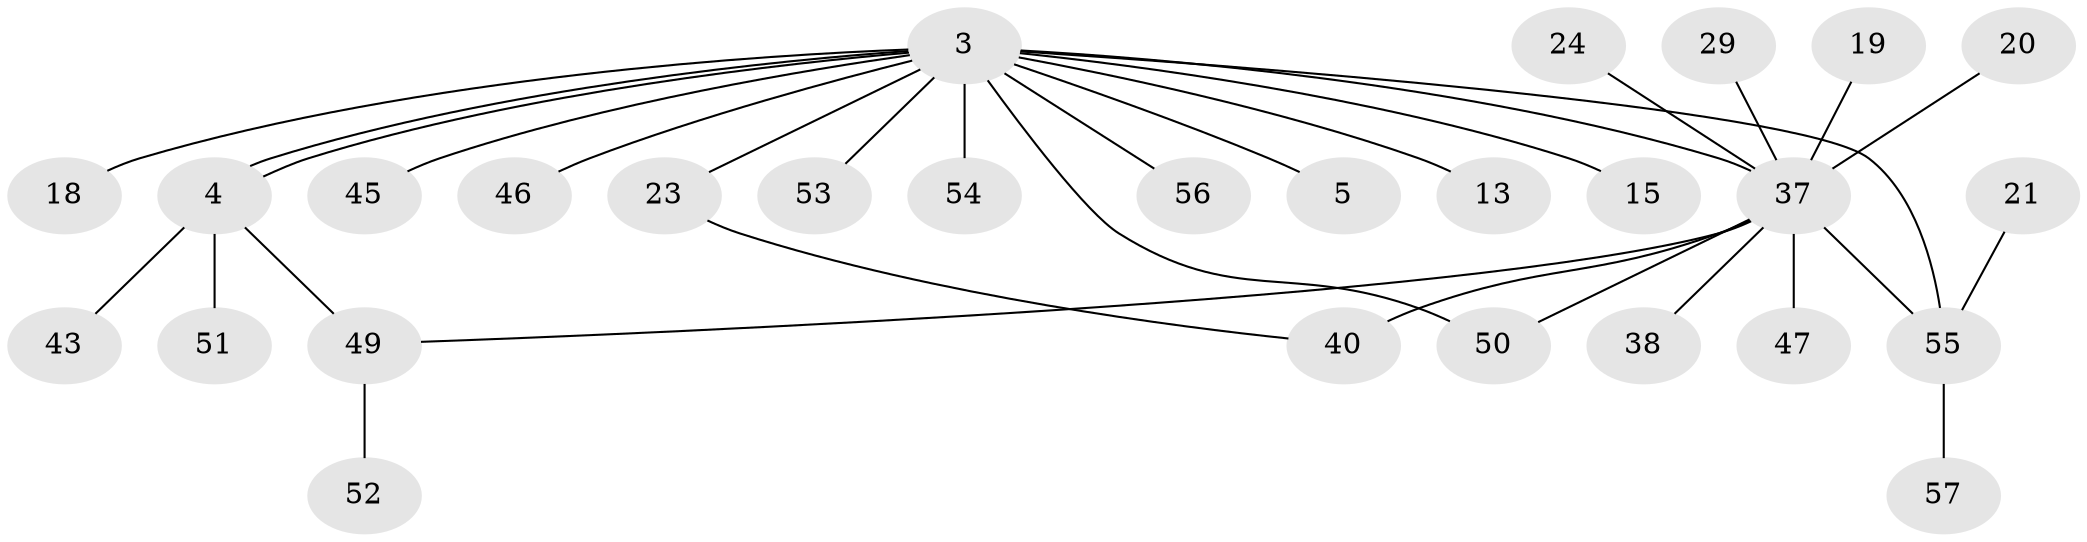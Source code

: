 // original degree distribution, {6: 0.017543859649122806, 20: 0.017543859649122806, 11: 0.017543859649122806, 7: 0.03508771929824561, 1: 0.40350877192982454, 4: 0.03508771929824561, 12: 0.017543859649122806, 2: 0.2631578947368421, 3: 0.17543859649122806, 8: 0.017543859649122806}
// Generated by graph-tools (version 1.1) at 2025/47/03/09/25 04:47:49]
// undirected, 28 vertices, 32 edges
graph export_dot {
graph [start="1"]
  node [color=gray90,style=filled];
  3 [super="+1+2"];
  4;
  5;
  13;
  15;
  18 [super="+6"];
  19;
  20;
  21;
  23;
  24;
  29;
  37 [super="+16+25"];
  38 [super="+36"];
  40 [super="+28"];
  43;
  45 [super="+42"];
  46;
  47;
  49 [super="+22"];
  50;
  51;
  52;
  53;
  54 [super="+48+12"];
  55 [super="+34+41"];
  56;
  57 [super="+32+44"];
  3 -- 4 [weight=2];
  3 -- 4;
  3 -- 5;
  3 -- 53;
  3 -- 18 [weight=3];
  3 -- 45 [weight=3];
  3 -- 37 [weight=5];
  3 -- 13;
  3 -- 15;
  3 -- 46;
  3 -- 50;
  3 -- 55 [weight=2];
  3 -- 54 [weight=3];
  3 -- 23;
  3 -- 56;
  4 -- 43;
  4 -- 49 [weight=2];
  4 -- 51;
  19 -- 37;
  20 -- 37;
  21 -- 55;
  23 -- 40;
  24 -- 37;
  29 -- 37;
  37 -- 38;
  37 -- 40 [weight=2];
  37 -- 47;
  37 -- 49;
  37 -- 50;
  37 -- 55;
  49 -- 52;
  55 -- 57 [weight=2];
}

